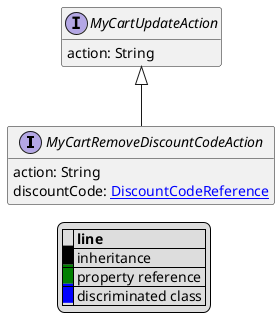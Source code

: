 @startuml

hide empty fields
hide empty methods
legend
|= |= line |
|<back:black>   </back>| inheritance |
|<back:green>   </back>| property reference |
|<back:blue>   </back>| discriminated class |
endlegend
interface MyCartRemoveDiscountCodeAction [[MyCartRemoveDiscountCodeAction.svg]] extends MyCartUpdateAction {
    action: String
    discountCode: [[DiscountCodeReference.svg DiscountCodeReference]]
}
interface MyCartUpdateAction [[MyCartUpdateAction.svg]]  {
    action: String
}





@enduml
